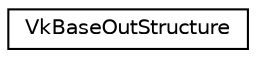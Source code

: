 digraph "Graphical Class Hierarchy"
{
 // LATEX_PDF_SIZE
  edge [fontname="Helvetica",fontsize="10",labelfontname="Helvetica",labelfontsize="10"];
  node [fontname="Helvetica",fontsize="10",shape=record];
  rankdir="LR";
  Node0 [label="VkBaseOutStructure",height=0.2,width=0.4,color="black", fillcolor="white", style="filled",URL="$structVkBaseOutStructure.html",tooltip=" "];
}
